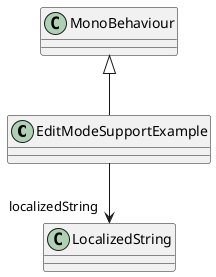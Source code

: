@startuml
class EditModeSupportExample {
}
MonoBehaviour <|-- EditModeSupportExample
EditModeSupportExample --> "localizedString" LocalizedString
@enduml
